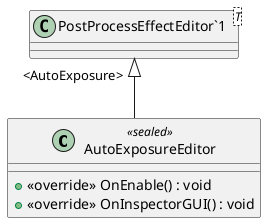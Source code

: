 @startuml
class AutoExposureEditor <<sealed>> {
    + <<override>> OnEnable() : void
    + <<override>> OnInspectorGUI() : void
}
class "PostProcessEffectEditor`1"<T> {
}
"PostProcessEffectEditor`1" "<AutoExposure>" <|-- AutoExposureEditor
@enduml
